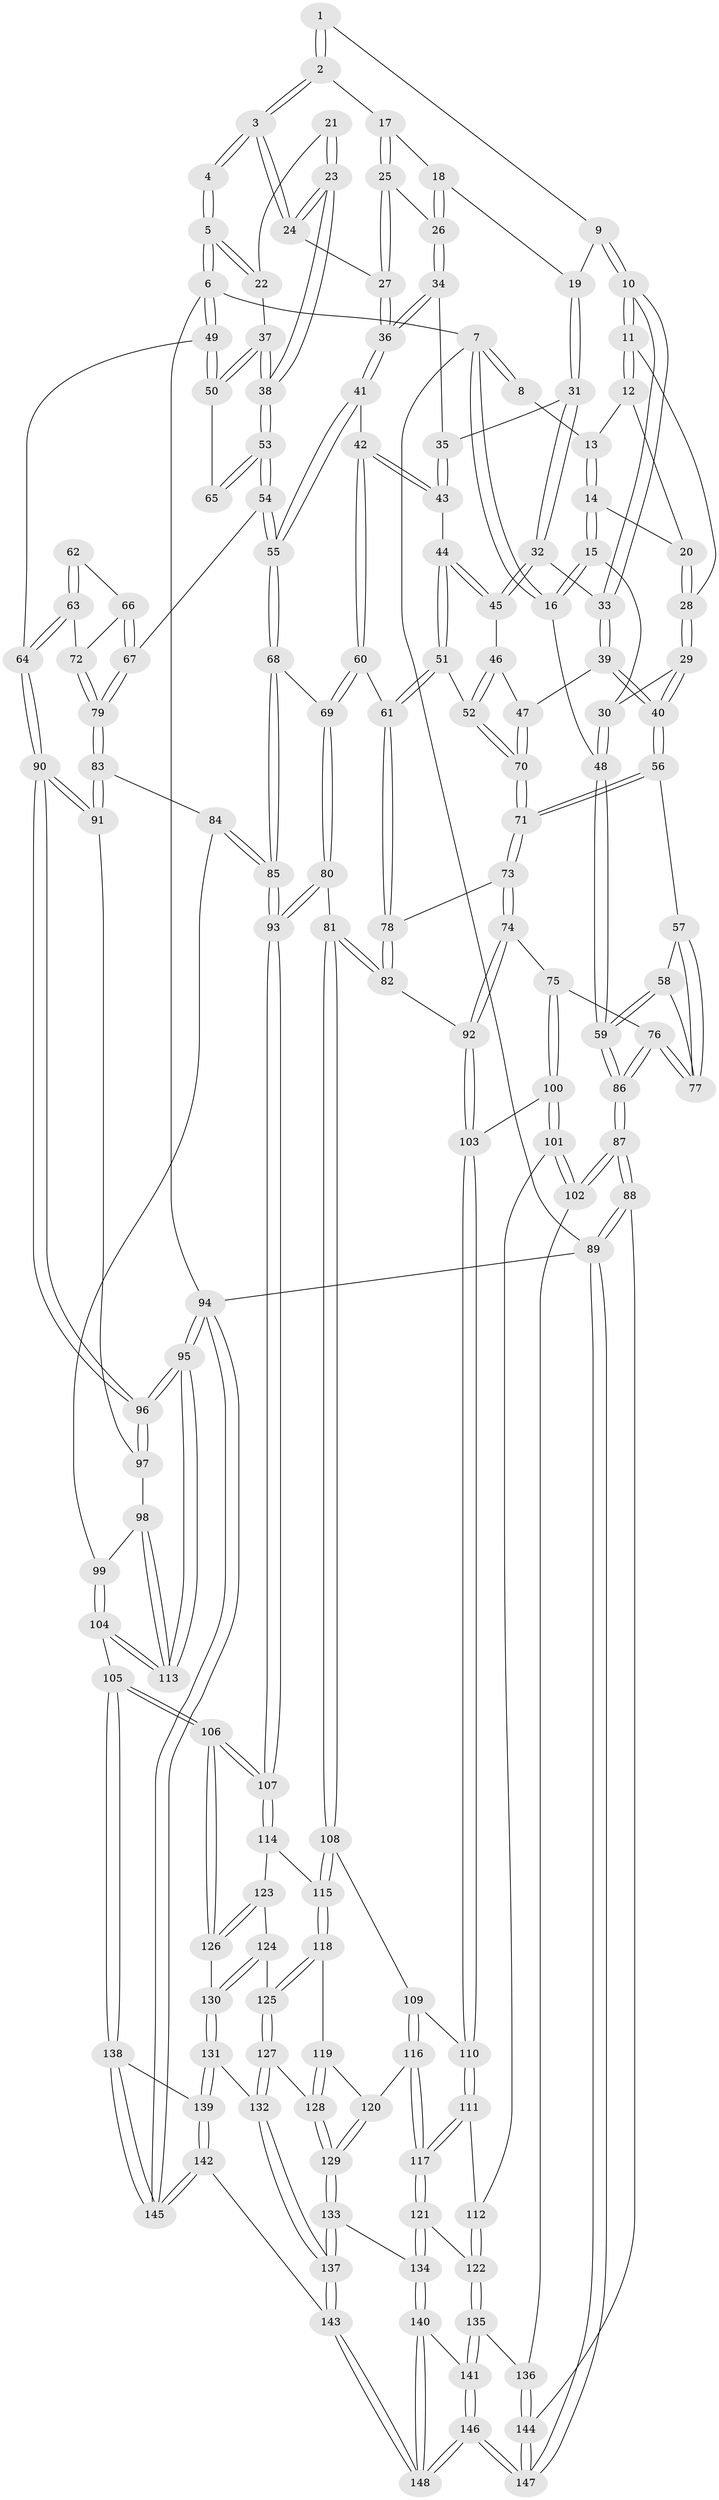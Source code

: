 // coarse degree distribution, {3: 0.0970873786407767, 6: 0.08737864077669903, 5: 0.47572815533980584, 4: 0.30097087378640774, 7: 0.02912621359223301, 2: 0.009708737864077669}
// Generated by graph-tools (version 1.1) at 2025/06/03/04/25 22:06:17]
// undirected, 148 vertices, 367 edges
graph export_dot {
graph [start="1"]
  node [color=gray90,style=filled];
  1 [pos="+0.4209701708074626+0"];
  2 [pos="+0.5990931644382096+0"];
  3 [pos="+0.6757322270900564+0"];
  4 [pos="+0.748434896006935+0"];
  5 [pos="+1+0"];
  6 [pos="+1+0"];
  7 [pos="+0+0"];
  8 [pos="+0.12453068883554641+0"];
  9 [pos="+0.3945623059368293+0"];
  10 [pos="+0.3231581158299849+0.10035512672337385"];
  11 [pos="+0.30765089863906053+0.0915939850847812"];
  12 [pos="+0.24577925545496226+0.015484356652849751"];
  13 [pos="+0.16073944610570048+0"];
  14 [pos="+0.1526528766930007+0.06227677860573831"];
  15 [pos="+0.1381158024780147+0.08140465108328727"];
  16 [pos="+0+0"];
  17 [pos="+0.5371391693977604+0"];
  18 [pos="+0.4962174991424001+0.04576204288189416"];
  19 [pos="+0.4507053160469228+0.08246776459633029"];
  20 [pos="+0.20237298793073205+0.08826629080421075"];
  21 [pos="+0.7747665546700628+0"];
  22 [pos="+0.8189786214934286+0.1122454470238869"];
  23 [pos="+0.7653444104708196+0.22016413538037122"];
  24 [pos="+0.6642790792117609+0.1720188890057059"];
  25 [pos="+0.541789173945636+0.06103994640953023"];
  26 [pos="+0.5173517919991845+0.11916910803755011"];
  27 [pos="+0.6608172918443005+0.17314398684146007"];
  28 [pos="+0.21146109286872145+0.09805793535155145"];
  29 [pos="+0.18078668011167762+0.21439157572825682"];
  30 [pos="+0.09577741893457138+0.16410069766663488"];
  31 [pos="+0.44095528107789955+0.1296577263283115"];
  32 [pos="+0.3873399040486564+0.15645012526237956"];
  33 [pos="+0.33953725046656624+0.14330713513930088"];
  34 [pos="+0.5118091549431522+0.14159067169745126"];
  35 [pos="+0.5032504521873625+0.14080279065057685"];
  36 [pos="+0.6055070444984546+0.19816501907610123"];
  37 [pos="+0.8099822106256758+0.18566496086103706"];
  38 [pos="+0.7708498551230839+0.22320833351639485"];
  39 [pos="+0.2574726351808699+0.22559811830763626"];
  40 [pos="+0.20081532944048813+0.23551505793986813"];
  41 [pos="+0.5918452582658048+0.21911546943485774"];
  42 [pos="+0.5841817664438497+0.22564493494194074"];
  43 [pos="+0.46671731785130166+0.2421394503965952"];
  44 [pos="+0.4356321343388108+0.2502662315371518"];
  45 [pos="+0.42128864828998114+0.23449772415558184"];
  46 [pos="+0.35767209762311053+0.274701809781869"];
  47 [pos="+0.3012329687687708+0.27615974214925626"];
  48 [pos="+0+0.1675084523189792"];
  49 [pos="+1+0"];
  50 [pos="+1+0.06170628293149852"];
  51 [pos="+0.44641899413896413+0.36997971327850754"];
  52 [pos="+0.41493664020431525+0.3731012938757855"];
  53 [pos="+0.7852791343653224+0.26810368422655206"];
  54 [pos="+0.7830759251214284+0.36091062993256273"];
  55 [pos="+0.6589402681970149+0.43748160418875226"];
  56 [pos="+0.17913086105963036+0.2943050614749957"];
  57 [pos="+0.17320739133808022+0.2992936087153685"];
  58 [pos="+0.007806422499152687+0.3268643555859042"];
  59 [pos="+0+0.2662343055349764"];
  60 [pos="+0.4984265254248195+0.3911808114810536"];
  61 [pos="+0.45878568396690594+0.37657631432426886"];
  62 [pos="+0.9446216021954529+0.27240846687363873"];
  63 [pos="+1+0.37955371773125257"];
  64 [pos="+1+0.37749028848935"];
  65 [pos="+0.9431392953732656+0.2678309545407175"];
  66 [pos="+0.953974041267201+0.3239568440624424"];
  67 [pos="+0.8073185942275286+0.37971600589812704"];
  68 [pos="+0.6576282230176853+0.43879567366352046"];
  69 [pos="+0.5677743011571751+0.4681716611590705"];
  70 [pos="+0.336594496485893+0.39176716137138895"];
  71 [pos="+0.2946613814250203+0.43100008630843295"];
  72 [pos="+1+0.38725512026427394"];
  73 [pos="+0.2921958632230978+0.43734078961938355"];
  74 [pos="+0.2108272485608978+0.5009300015796393"];
  75 [pos="+0.18412955449882337+0.5087460844234614"];
  76 [pos="+0.13571083828239866+0.4592268905886389"];
  77 [pos="+0.13201368702605426+0.44461695483841635"];
  78 [pos="+0.3811247664002195+0.5278434387618204"];
  79 [pos="+0.8798530182545525+0.4593847021156416"];
  80 [pos="+0.5620851906101746+0.4839115623216407"];
  81 [pos="+0.47478772250674717+0.5942907116982734"];
  82 [pos="+0.39974929614430244+0.558395191606683"];
  83 [pos="+0.8843024745519992+0.49689148714915765"];
  84 [pos="+0.8050436816325863+0.561504511157273"];
  85 [pos="+0.749415191926117+0.5775743171456802"];
  86 [pos="+0+0.5103692324299205"];
  87 [pos="+0+0.7221961885382484"];
  88 [pos="+0+0.9152933421590317"];
  89 [pos="+0+1"];
  90 [pos="+1+0.5806882826081877"];
  91 [pos="+0.9316356228652167+0.5481257883173554"];
  92 [pos="+0.31127635363280726+0.5942506804069964"];
  93 [pos="+0.7000827022629766+0.6879731470580878"];
  94 [pos="+1+1"];
  95 [pos="+1+1"];
  96 [pos="+1+0.67389371208239"];
  97 [pos="+0.9114822146262503+0.6435930285655281"];
  98 [pos="+0.9104518549758144+0.645642865577035"];
  99 [pos="+0.8305336847199655+0.6158321723644005"];
  100 [pos="+0.15007888921487775+0.5867738682622932"];
  101 [pos="+0.07852079635979148+0.6797173864306609"];
  102 [pos="+0.05984863801273618+0.6907652029035416"];
  103 [pos="+0.2978141699846062+0.6502851893110457"];
  104 [pos="+0.7870960651165804+0.765521531299314"];
  105 [pos="+0.7371959707627581+0.7564637977849458"];
  106 [pos="+0.7213586625832338+0.7434325379986187"];
  107 [pos="+0.699411486908626+0.7007330572147225"];
  108 [pos="+0.47636538556863617+0.6382080038557217"];
  109 [pos="+0.35391843583041743+0.6922005145814407"];
  110 [pos="+0.2981325641878342+0.6515954500463018"];
  111 [pos="+0.2313695044504985+0.7136667197064439"];
  112 [pos="+0.22923107328276596+0.7139271429133082"];
  113 [pos="+0.8793594696094814+0.7954884640927541"];
  114 [pos="+0.50513289595622+0.6684048912500781"];
  115 [pos="+0.48958985220055434+0.6601259278264172"];
  116 [pos="+0.33763296533858506+0.7582440433737874"];
  117 [pos="+0.32290036465676486+0.773119156439836"];
  118 [pos="+0.48092158821351505+0.6868745806914461"];
  119 [pos="+0.4295481384344136+0.7599090391139193"];
  120 [pos="+0.3827066114191452+0.7685501186151308"];
  121 [pos="+0.31224129981778953+0.8138237877678473"];
  122 [pos="+0.23497781206409804+0.8143591964625457"];
  123 [pos="+0.5394423776096213+0.7442091527532676"];
  124 [pos="+0.51619774337254+0.7911514246229356"];
  125 [pos="+0.4889832088022994+0.7895874592004818"];
  126 [pos="+0.5839736973182992+0.806551467298863"];
  127 [pos="+0.4801484329104995+0.8065920243806198"];
  128 [pos="+0.44307013165571013+0.8173793901522748"];
  129 [pos="+0.42327308726286256+0.8442142817589152"];
  130 [pos="+0.5714880794844813+0.8240950451245044"];
  131 [pos="+0.5710034339703237+0.8253592787452931"];
  132 [pos="+0.519756437450614+0.8497530885189689"];
  133 [pos="+0.4137701952577523+0.868490595066768"];
  134 [pos="+0.3198068882056091+0.8321374195251343"];
  135 [pos="+0.18839149328061952+0.8364528919836385"];
  136 [pos="+0.16695924313422278+0.829500696308934"];
  137 [pos="+0.4554166230490211+0.9625281394245689"];
  138 [pos="+0.696883681963774+0.8620320414459546"];
  139 [pos="+0.5969416476622169+0.8892489157584841"];
  140 [pos="+0.2962696272155076+0.8916336029382146"];
  141 [pos="+0.2201558039344579+0.8972947379742449"];
  142 [pos="+0.5234628986125414+1"];
  143 [pos="+0.4687749838894655+1"];
  144 [pos="+0.1402100439303807+0.8719215810295302"];
  145 [pos="+0.719954374116219+1"];
  146 [pos="+0.09784943147926095+1"];
  147 [pos="+0.07043130808557004+1"];
  148 [pos="+0.39007575696220465+1"];
  1 -- 2;
  1 -- 2;
  1 -- 9;
  2 -- 3;
  2 -- 3;
  2 -- 17;
  3 -- 4;
  3 -- 4;
  3 -- 24;
  3 -- 24;
  4 -- 5;
  4 -- 5;
  5 -- 6;
  5 -- 6;
  5 -- 22;
  5 -- 22;
  6 -- 7;
  6 -- 49;
  6 -- 49;
  6 -- 94;
  7 -- 8;
  7 -- 8;
  7 -- 16;
  7 -- 16;
  7 -- 89;
  8 -- 13;
  9 -- 10;
  9 -- 10;
  9 -- 19;
  10 -- 11;
  10 -- 11;
  10 -- 33;
  10 -- 33;
  11 -- 12;
  11 -- 12;
  11 -- 28;
  12 -- 13;
  12 -- 20;
  13 -- 14;
  13 -- 14;
  14 -- 15;
  14 -- 15;
  14 -- 20;
  15 -- 16;
  15 -- 16;
  15 -- 30;
  16 -- 48;
  17 -- 18;
  17 -- 25;
  17 -- 25;
  18 -- 19;
  18 -- 26;
  18 -- 26;
  19 -- 31;
  19 -- 31;
  20 -- 28;
  20 -- 28;
  21 -- 22;
  21 -- 23;
  21 -- 23;
  22 -- 37;
  23 -- 24;
  23 -- 24;
  23 -- 38;
  23 -- 38;
  24 -- 27;
  25 -- 26;
  25 -- 27;
  25 -- 27;
  26 -- 34;
  26 -- 34;
  27 -- 36;
  27 -- 36;
  28 -- 29;
  28 -- 29;
  29 -- 30;
  29 -- 40;
  29 -- 40;
  30 -- 48;
  30 -- 48;
  31 -- 32;
  31 -- 32;
  31 -- 35;
  32 -- 33;
  32 -- 45;
  32 -- 45;
  33 -- 39;
  33 -- 39;
  34 -- 35;
  34 -- 36;
  34 -- 36;
  35 -- 43;
  35 -- 43;
  36 -- 41;
  36 -- 41;
  37 -- 38;
  37 -- 38;
  37 -- 50;
  37 -- 50;
  38 -- 53;
  38 -- 53;
  39 -- 40;
  39 -- 40;
  39 -- 47;
  40 -- 56;
  40 -- 56;
  41 -- 42;
  41 -- 55;
  41 -- 55;
  42 -- 43;
  42 -- 43;
  42 -- 60;
  42 -- 60;
  43 -- 44;
  44 -- 45;
  44 -- 45;
  44 -- 51;
  44 -- 51;
  45 -- 46;
  46 -- 47;
  46 -- 52;
  46 -- 52;
  47 -- 70;
  47 -- 70;
  48 -- 59;
  48 -- 59;
  49 -- 50;
  49 -- 50;
  49 -- 64;
  50 -- 65;
  51 -- 52;
  51 -- 61;
  51 -- 61;
  52 -- 70;
  52 -- 70;
  53 -- 54;
  53 -- 54;
  53 -- 65;
  53 -- 65;
  54 -- 55;
  54 -- 55;
  54 -- 67;
  55 -- 68;
  55 -- 68;
  56 -- 57;
  56 -- 71;
  56 -- 71;
  57 -- 58;
  57 -- 77;
  57 -- 77;
  58 -- 59;
  58 -- 59;
  58 -- 77;
  59 -- 86;
  59 -- 86;
  60 -- 61;
  60 -- 69;
  60 -- 69;
  61 -- 78;
  61 -- 78;
  62 -- 63;
  62 -- 63;
  62 -- 66;
  63 -- 64;
  63 -- 64;
  63 -- 72;
  64 -- 90;
  64 -- 90;
  66 -- 67;
  66 -- 67;
  66 -- 72;
  67 -- 79;
  67 -- 79;
  68 -- 69;
  68 -- 85;
  68 -- 85;
  69 -- 80;
  69 -- 80;
  70 -- 71;
  70 -- 71;
  71 -- 73;
  71 -- 73;
  72 -- 79;
  72 -- 79;
  73 -- 74;
  73 -- 74;
  73 -- 78;
  74 -- 75;
  74 -- 92;
  74 -- 92;
  75 -- 76;
  75 -- 100;
  75 -- 100;
  76 -- 77;
  76 -- 77;
  76 -- 86;
  76 -- 86;
  78 -- 82;
  78 -- 82;
  79 -- 83;
  79 -- 83;
  80 -- 81;
  80 -- 93;
  80 -- 93;
  81 -- 82;
  81 -- 82;
  81 -- 108;
  81 -- 108;
  82 -- 92;
  83 -- 84;
  83 -- 91;
  83 -- 91;
  84 -- 85;
  84 -- 85;
  84 -- 99;
  85 -- 93;
  85 -- 93;
  86 -- 87;
  86 -- 87;
  87 -- 88;
  87 -- 88;
  87 -- 102;
  87 -- 102;
  88 -- 89;
  88 -- 89;
  88 -- 144;
  89 -- 147;
  89 -- 147;
  89 -- 94;
  90 -- 91;
  90 -- 91;
  90 -- 96;
  90 -- 96;
  91 -- 97;
  92 -- 103;
  92 -- 103;
  93 -- 107;
  93 -- 107;
  94 -- 95;
  94 -- 95;
  94 -- 145;
  94 -- 145;
  95 -- 96;
  95 -- 96;
  95 -- 113;
  95 -- 113;
  96 -- 97;
  96 -- 97;
  97 -- 98;
  98 -- 99;
  98 -- 113;
  98 -- 113;
  99 -- 104;
  99 -- 104;
  100 -- 101;
  100 -- 101;
  100 -- 103;
  101 -- 102;
  101 -- 102;
  101 -- 112;
  102 -- 136;
  103 -- 110;
  103 -- 110;
  104 -- 105;
  104 -- 113;
  104 -- 113;
  105 -- 106;
  105 -- 106;
  105 -- 138;
  105 -- 138;
  106 -- 107;
  106 -- 107;
  106 -- 126;
  106 -- 126;
  107 -- 114;
  107 -- 114;
  108 -- 109;
  108 -- 115;
  108 -- 115;
  109 -- 110;
  109 -- 116;
  109 -- 116;
  110 -- 111;
  110 -- 111;
  111 -- 112;
  111 -- 117;
  111 -- 117;
  112 -- 122;
  112 -- 122;
  114 -- 115;
  114 -- 123;
  115 -- 118;
  115 -- 118;
  116 -- 117;
  116 -- 117;
  116 -- 120;
  117 -- 121;
  117 -- 121;
  118 -- 119;
  118 -- 125;
  118 -- 125;
  119 -- 120;
  119 -- 128;
  119 -- 128;
  120 -- 129;
  120 -- 129;
  121 -- 122;
  121 -- 134;
  121 -- 134;
  122 -- 135;
  122 -- 135;
  123 -- 124;
  123 -- 126;
  123 -- 126;
  124 -- 125;
  124 -- 130;
  124 -- 130;
  125 -- 127;
  125 -- 127;
  126 -- 130;
  127 -- 128;
  127 -- 132;
  127 -- 132;
  128 -- 129;
  128 -- 129;
  129 -- 133;
  129 -- 133;
  130 -- 131;
  130 -- 131;
  131 -- 132;
  131 -- 139;
  131 -- 139;
  132 -- 137;
  132 -- 137;
  133 -- 134;
  133 -- 137;
  133 -- 137;
  134 -- 140;
  134 -- 140;
  135 -- 136;
  135 -- 141;
  135 -- 141;
  136 -- 144;
  136 -- 144;
  137 -- 143;
  137 -- 143;
  138 -- 139;
  138 -- 145;
  138 -- 145;
  139 -- 142;
  139 -- 142;
  140 -- 141;
  140 -- 148;
  140 -- 148;
  141 -- 146;
  141 -- 146;
  142 -- 143;
  142 -- 145;
  142 -- 145;
  143 -- 148;
  143 -- 148;
  144 -- 147;
  144 -- 147;
  146 -- 147;
  146 -- 147;
  146 -- 148;
  146 -- 148;
}
